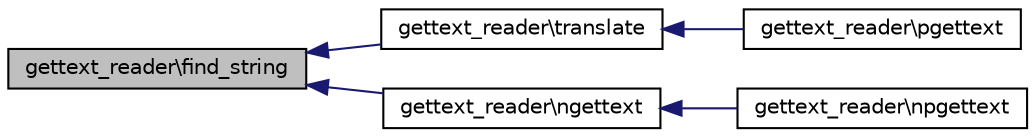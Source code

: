 digraph G
{
  edge [fontname="Helvetica",fontsize="10",labelfontname="Helvetica",labelfontsize="10"];
  node [fontname="Helvetica",fontsize="10",shape=record];
  rankdir="LR";
  Node1 [label="gettext_reader\\find_string",height=0.2,width=0.4,color="black", fillcolor="grey75", style="filled" fontcolor="black"];
  Node1 -> Node2 [dir="back",color="midnightblue",fontsize="10",style="solid",fontname="Helvetica"];
  Node2 [label="gettext_reader\\translate",height=0.2,width=0.4,color="black", fillcolor="white", style="filled",URL="$classgettext__reader.html#a9ed4a4a68fcfa7a15b4bfd5382b97884",tooltip="Translates a string."];
  Node2 -> Node3 [dir="back",color="midnightblue",fontsize="10",style="solid",fontname="Helvetica"];
  Node3 [label="gettext_reader\\pgettext",height=0.2,width=0.4,color="black", fillcolor="white", style="filled",URL="$classgettext__reader.html#aa83399cb9f852744ec4e18b595300045"];
  Node1 -> Node4 [dir="back",color="midnightblue",fontsize="10",style="solid",fontname="Helvetica"];
  Node4 [label="gettext_reader\\ngettext",height=0.2,width=0.4,color="black", fillcolor="white", style="filled",URL="$classgettext__reader.html#a68ca60ca885de611b4c33975f79c539c",tooltip="Plural version of gettext."];
  Node4 -> Node5 [dir="back",color="midnightblue",fontsize="10",style="solid",fontname="Helvetica"];
  Node5 [label="gettext_reader\\npgettext",height=0.2,width=0.4,color="black", fillcolor="white", style="filled",URL="$classgettext__reader.html#a066d74e3d58be5e86c2516280df9f965"];
}
